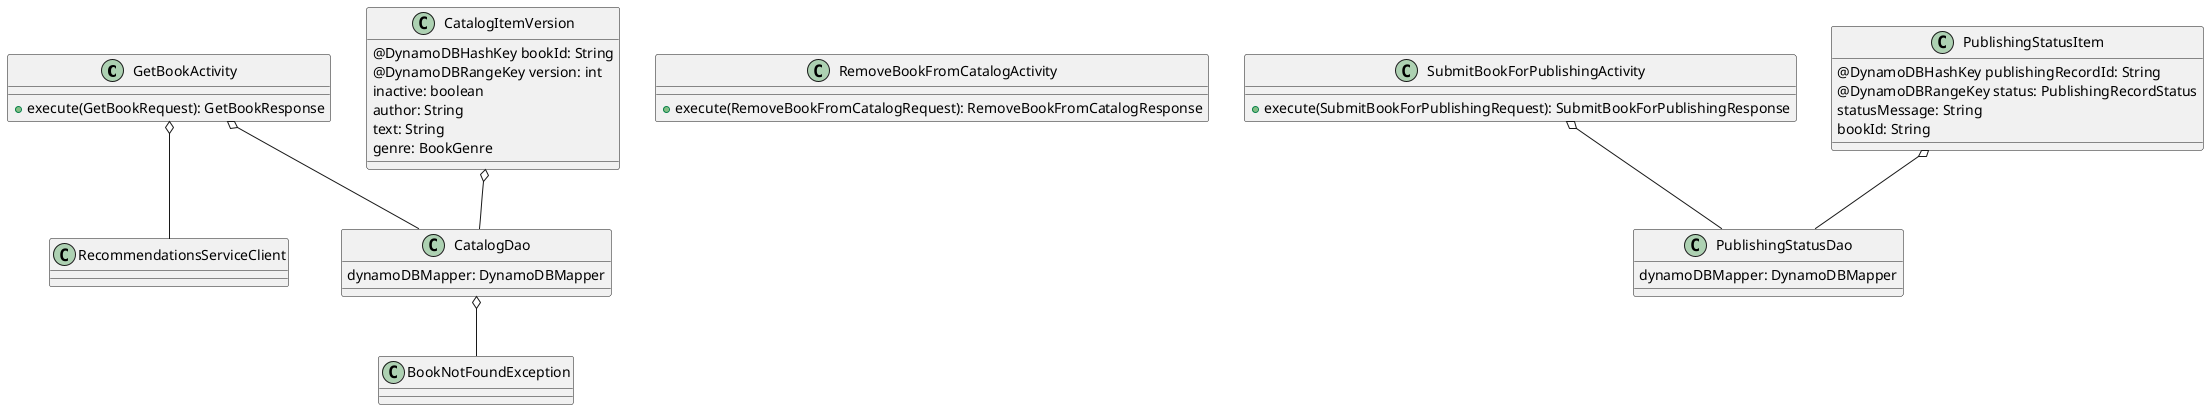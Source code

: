 @startuml

class GetBookActivity {
    +execute(GetBookRequest): GetBookResponse
}

class RemoveBookFromCatalogActivity {
    +execute(RemoveBookFromCatalogRequest): RemoveBookFromCatalogResponse
}

class SubmitBookForPublishingActivity {
    +execute(SubmitBookForPublishingRequest): SubmitBookForPublishingResponse
}

class RecommendationsServiceClient {
}

class CatalogItemVersion {
    @DynamoDBHashKey bookId: String
    @DynamoDBRangeKey version: int
    inactive: boolean
    author: String
    text: String
    genre: BookGenre
}

class PublishingStatusItem {
    @DynamoDBHashKey publishingRecordId: String
    @DynamoDBRangeKey status: PublishingRecordStatus
    statusMessage: String
    bookId: String
}

class CatalogDao {
    dynamoDBMapper: DynamoDBMapper
}

class PublishingStatusDao {
    dynamoDBMapper: DynamoDBMapper
}

class BookNotFoundException {
}

GetBookActivity o-- CatalogDao
GetBookActivity o-- RecommendationsServiceClient
SubmitBookForPublishingActivity o-- PublishingStatusDao

CatalogItemVersion o-- CatalogDao
PublishingStatusItem o-- PublishingStatusDao
CatalogDao o-- BookNotFoundException

@enduml